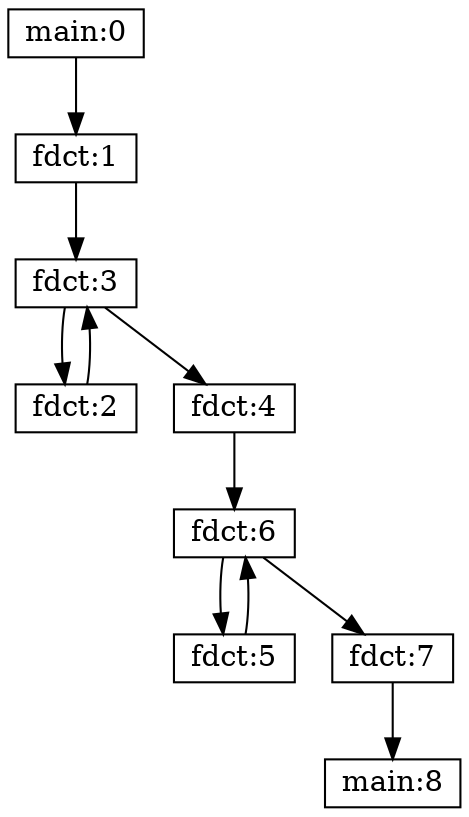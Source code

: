 digraph CFG {
	node [shape=record,width=.1,height=.1];
	"main:0" -> "fdct:1";
	"fdct:1" -> "fdct:3";
	"fdct:2" -> "fdct:3";
	"fdct:3" -> "fdct:2";
	"fdct:3" -> "fdct:4";
	"fdct:4" -> "fdct:6";
	"fdct:5" -> "fdct:6";
	"fdct:6" -> "fdct:5";
	"fdct:6" -> "fdct:7";
	"fdct:7" -> "main:8";
}
